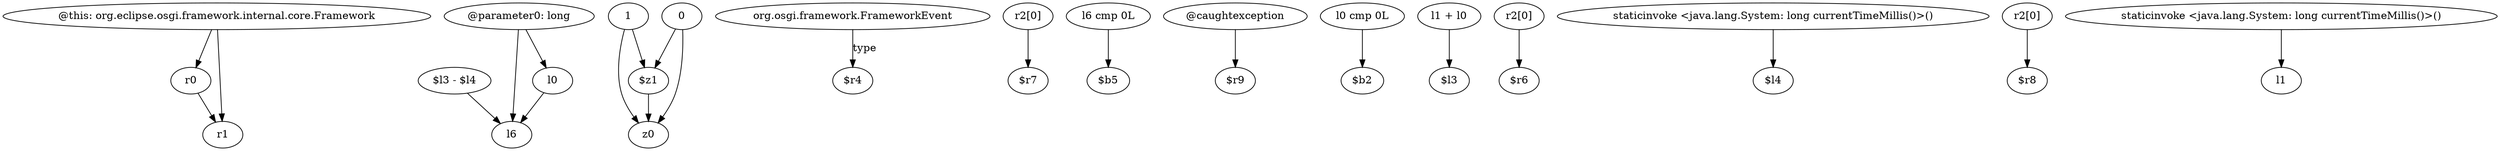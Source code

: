 digraph g {
0[label="@this: org.eclipse.osgi.framework.internal.core.Framework"]
1[label="r0"]
0->1[label=""]
2[label="$l3 - $l4"]
3[label="l6"]
2->3[label=""]
4[label="$z1"]
5[label="z0"]
4->5[label=""]
6[label="org.osgi.framework.FrameworkEvent"]
7[label="$r4"]
6->7[label="type"]
8[label="r2[0]"]
9[label="$r7"]
8->9[label=""]
10[label="l6 cmp 0L"]
11[label="$b5"]
10->11[label=""]
12[label="@caughtexception"]
13[label="$r9"]
12->13[label=""]
14[label="l0 cmp 0L"]
15[label="$b2"]
14->15[label=""]
16[label="l1 + l0"]
17[label="$l3"]
16->17[label=""]
18[label="r2[0]"]
19[label="$r6"]
18->19[label=""]
20[label="1"]
20->4[label=""]
21[label="0"]
21->4[label=""]
22[label="r1"]
1->22[label=""]
23[label="staticinvoke <java.lang.System: long currentTimeMillis()>()"]
24[label="$l4"]
23->24[label=""]
25[label="@parameter0: long"]
25->3[label=""]
0->22[label=""]
26[label="r2[0]"]
27[label="$r8"]
26->27[label=""]
21->5[label=""]
28[label="l0"]
25->28[label=""]
28->3[label=""]
20->5[label=""]
29[label="staticinvoke <java.lang.System: long currentTimeMillis()>()"]
30[label="l1"]
29->30[label=""]
}